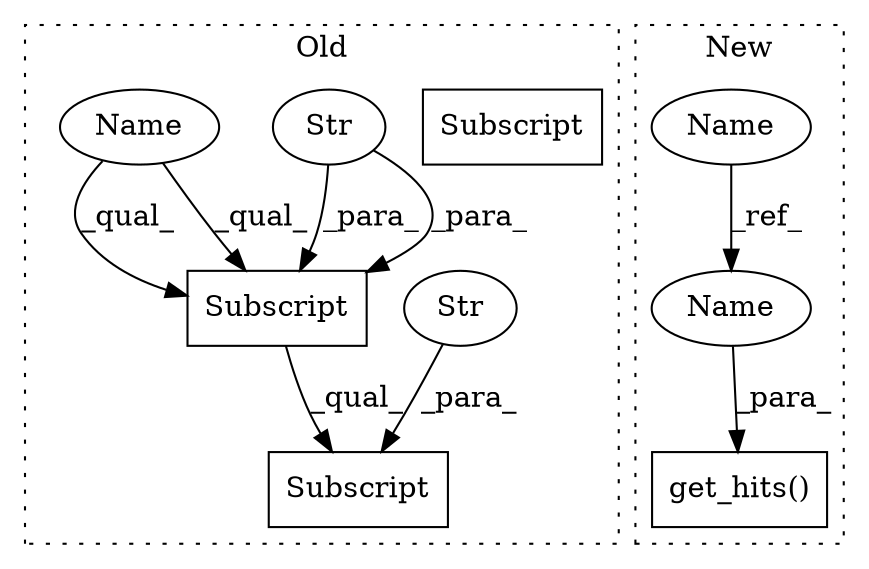digraph G {
subgraph cluster0 {
1 [label="Subscript" a="63" s="10092,0" l="15,0" shape="box"];
3 [label="Str" a="66" s="10100" l="6" shape="ellipse"];
4 [label="Subscript" a="63" s="10092,0" l="23,0" shape="box"];
6 [label="Str" a="66" s="10108" l="6" shape="ellipse"];
8 [label="Name" a="87" s="10092" l="7" shape="ellipse"];
9 [label="Subscript" a="63" s="10092,0" l="15,0" shape="box"];
label = "Old";
style="dotted";
}
subgraph cluster1 {
2 [label="get_hits()" a="75" s="11533,11568" l="28,1" shape="box"];
5 [label="Name" a="87" s="11435" l="7" shape="ellipse"];
7 [label="Name" a="87" s="11561" l="7" shape="ellipse"];
label = "New";
style="dotted";
}
3 -> 9 [label="_para_"];
3 -> 9 [label="_para_"];
5 -> 7 [label="_ref_"];
6 -> 4 [label="_para_"];
7 -> 2 [label="_para_"];
8 -> 9 [label="_qual_"];
8 -> 9 [label="_qual_"];
9 -> 4 [label="_qual_"];
}
